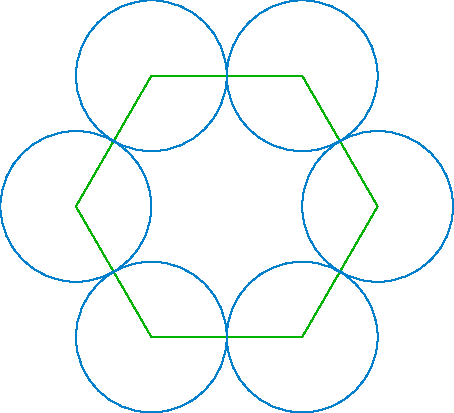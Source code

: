 settings.outformat = "png";
defaultpen(fontsize(14pt));
import geometry;

size(8cm);

int p=6; // how many points/sides are in the polygon
real r=300; // radius of circle/polygon
real c=0; // degrees to rotate the polygon
real b=360/p; // the degrees for each point are multiples of this
int a=0; // the variable used to run the loop.
pair a1, a2, a3, a4, a5, a6;
while(a<p)
  {
    real d=(a*b+c);
    pair z=dir(d)*r;
    if(a == 0)
      {
        a1 = z;
      }
    else if(a == 1){
      a2 = z;
    }
    else if(a == 2){
      a3 = z;
    }
    else if(a == 3){
      a4 = z;
    }
    else if(a == 4){
      a5 = z;
    }
    else if(a == 5){
      a6 = z;
    }
    ++a;
    real d=(a*b+c);
    pair y=dir(d)*r;
    draw( y--z, 0.7*green);
  }
draw(circle(a1, 150), 0.5*green+0.8*blue);
draw(circle(a2, 150), 0.5*green+0.8*blue);
draw(circle(a3, 150), 0.5*green+0.8*blue);
draw(circle(a4, 150), 0.5*green+0.8*blue);
draw(circle(a5, 150), 0.5*green+0.8*blue);
draw(circle(a6, 150), 0.5*green+0.8*blue);
